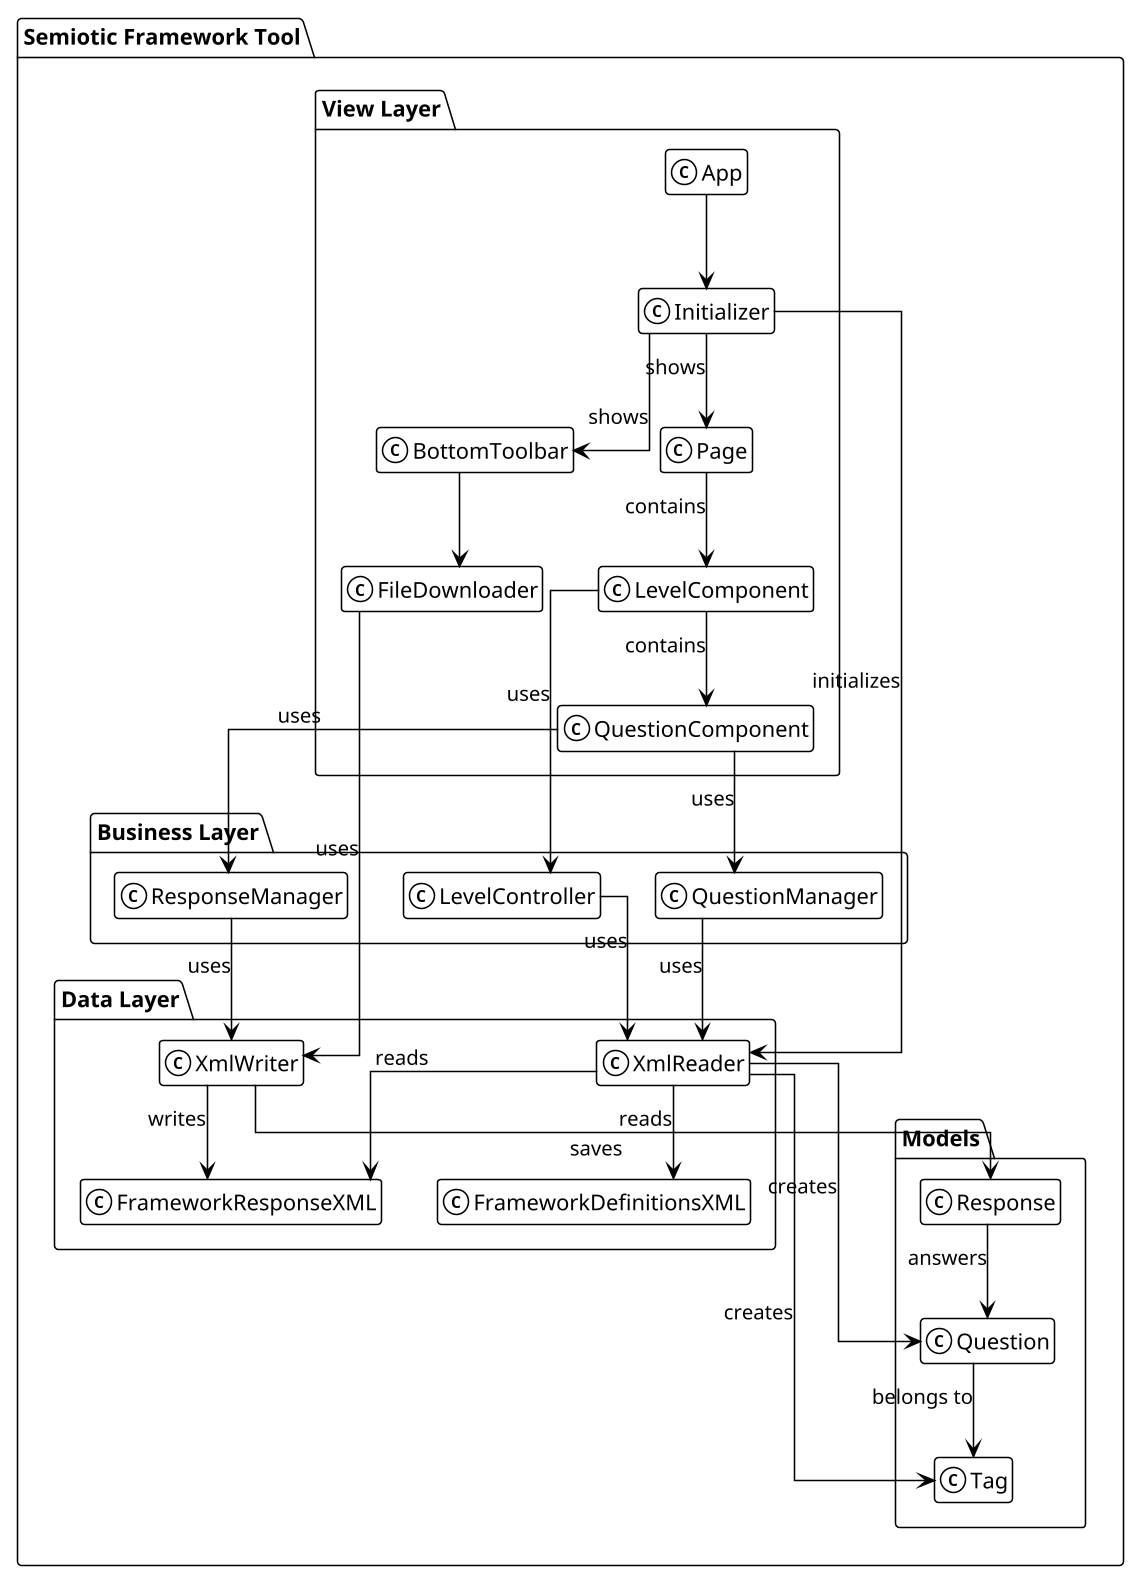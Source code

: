 @startuml package
' Set style for better readability
!theme mono
skinparam linetype ortho
skinparam dpi 150
hide empty members
skinparam shadowing false
top to bottom direction

' Main App Package
package "Semiotic Framework Tool" {
    
    package "View Layer" {
        class App
        class Page
        class Initializer
        class FileDownloader
        class BottomToolbar
        class QuestionComponent
        class LevelComponent
    }
    
    package "Business Layer" {
        class QuestionManager
        class ResponseManager
        class LevelController
    }
    
    package "Data Layer" {
        class XmlReader
        class XmlWriter
        class FrameworkDefinitionsXML
        class FrameworkResponseXML
    }
    
    package "Models" {
        class Tag
        class Question
        class Response
    }

    ' View Layer Relationships
    App --> Initializer
    Initializer --> Page : shows
    Initializer --> BottomToolbar : shows
    BottomToolbar --> FileDownloader
    Page --> LevelComponent : contains
    LevelComponent --> QuestionComponent : contains
    
    ' View to Business Layer
    LevelComponent --> LevelController : uses
    QuestionComponent --> QuestionManager : uses
    QuestionComponent --> ResponseManager : uses
    
    ' Business to Data Layer
    LevelController --> XmlReader : uses
    QuestionManager --> XmlReader : uses
    ResponseManager --> XmlWriter : uses
    
    ' Data Layer Initialization
    Initializer --> XmlReader : initializes
    FileDownloader --> XmlWriter : uses
    
    ' Data Layer to Models
    XmlReader --> FrameworkDefinitionsXML : reads
    XmlReader --> FrameworkResponseXML : reads
    XmlReader --> Tag : creates
    XmlReader --> Question : creates

    XmlWriter --> FrameworkResponseXML : writes
    
    XmlWriter --> Response : saves

    
    ' Model Relationships
    Question --> Tag : belongs to
    Response --> Question : answers
}
@enduml
